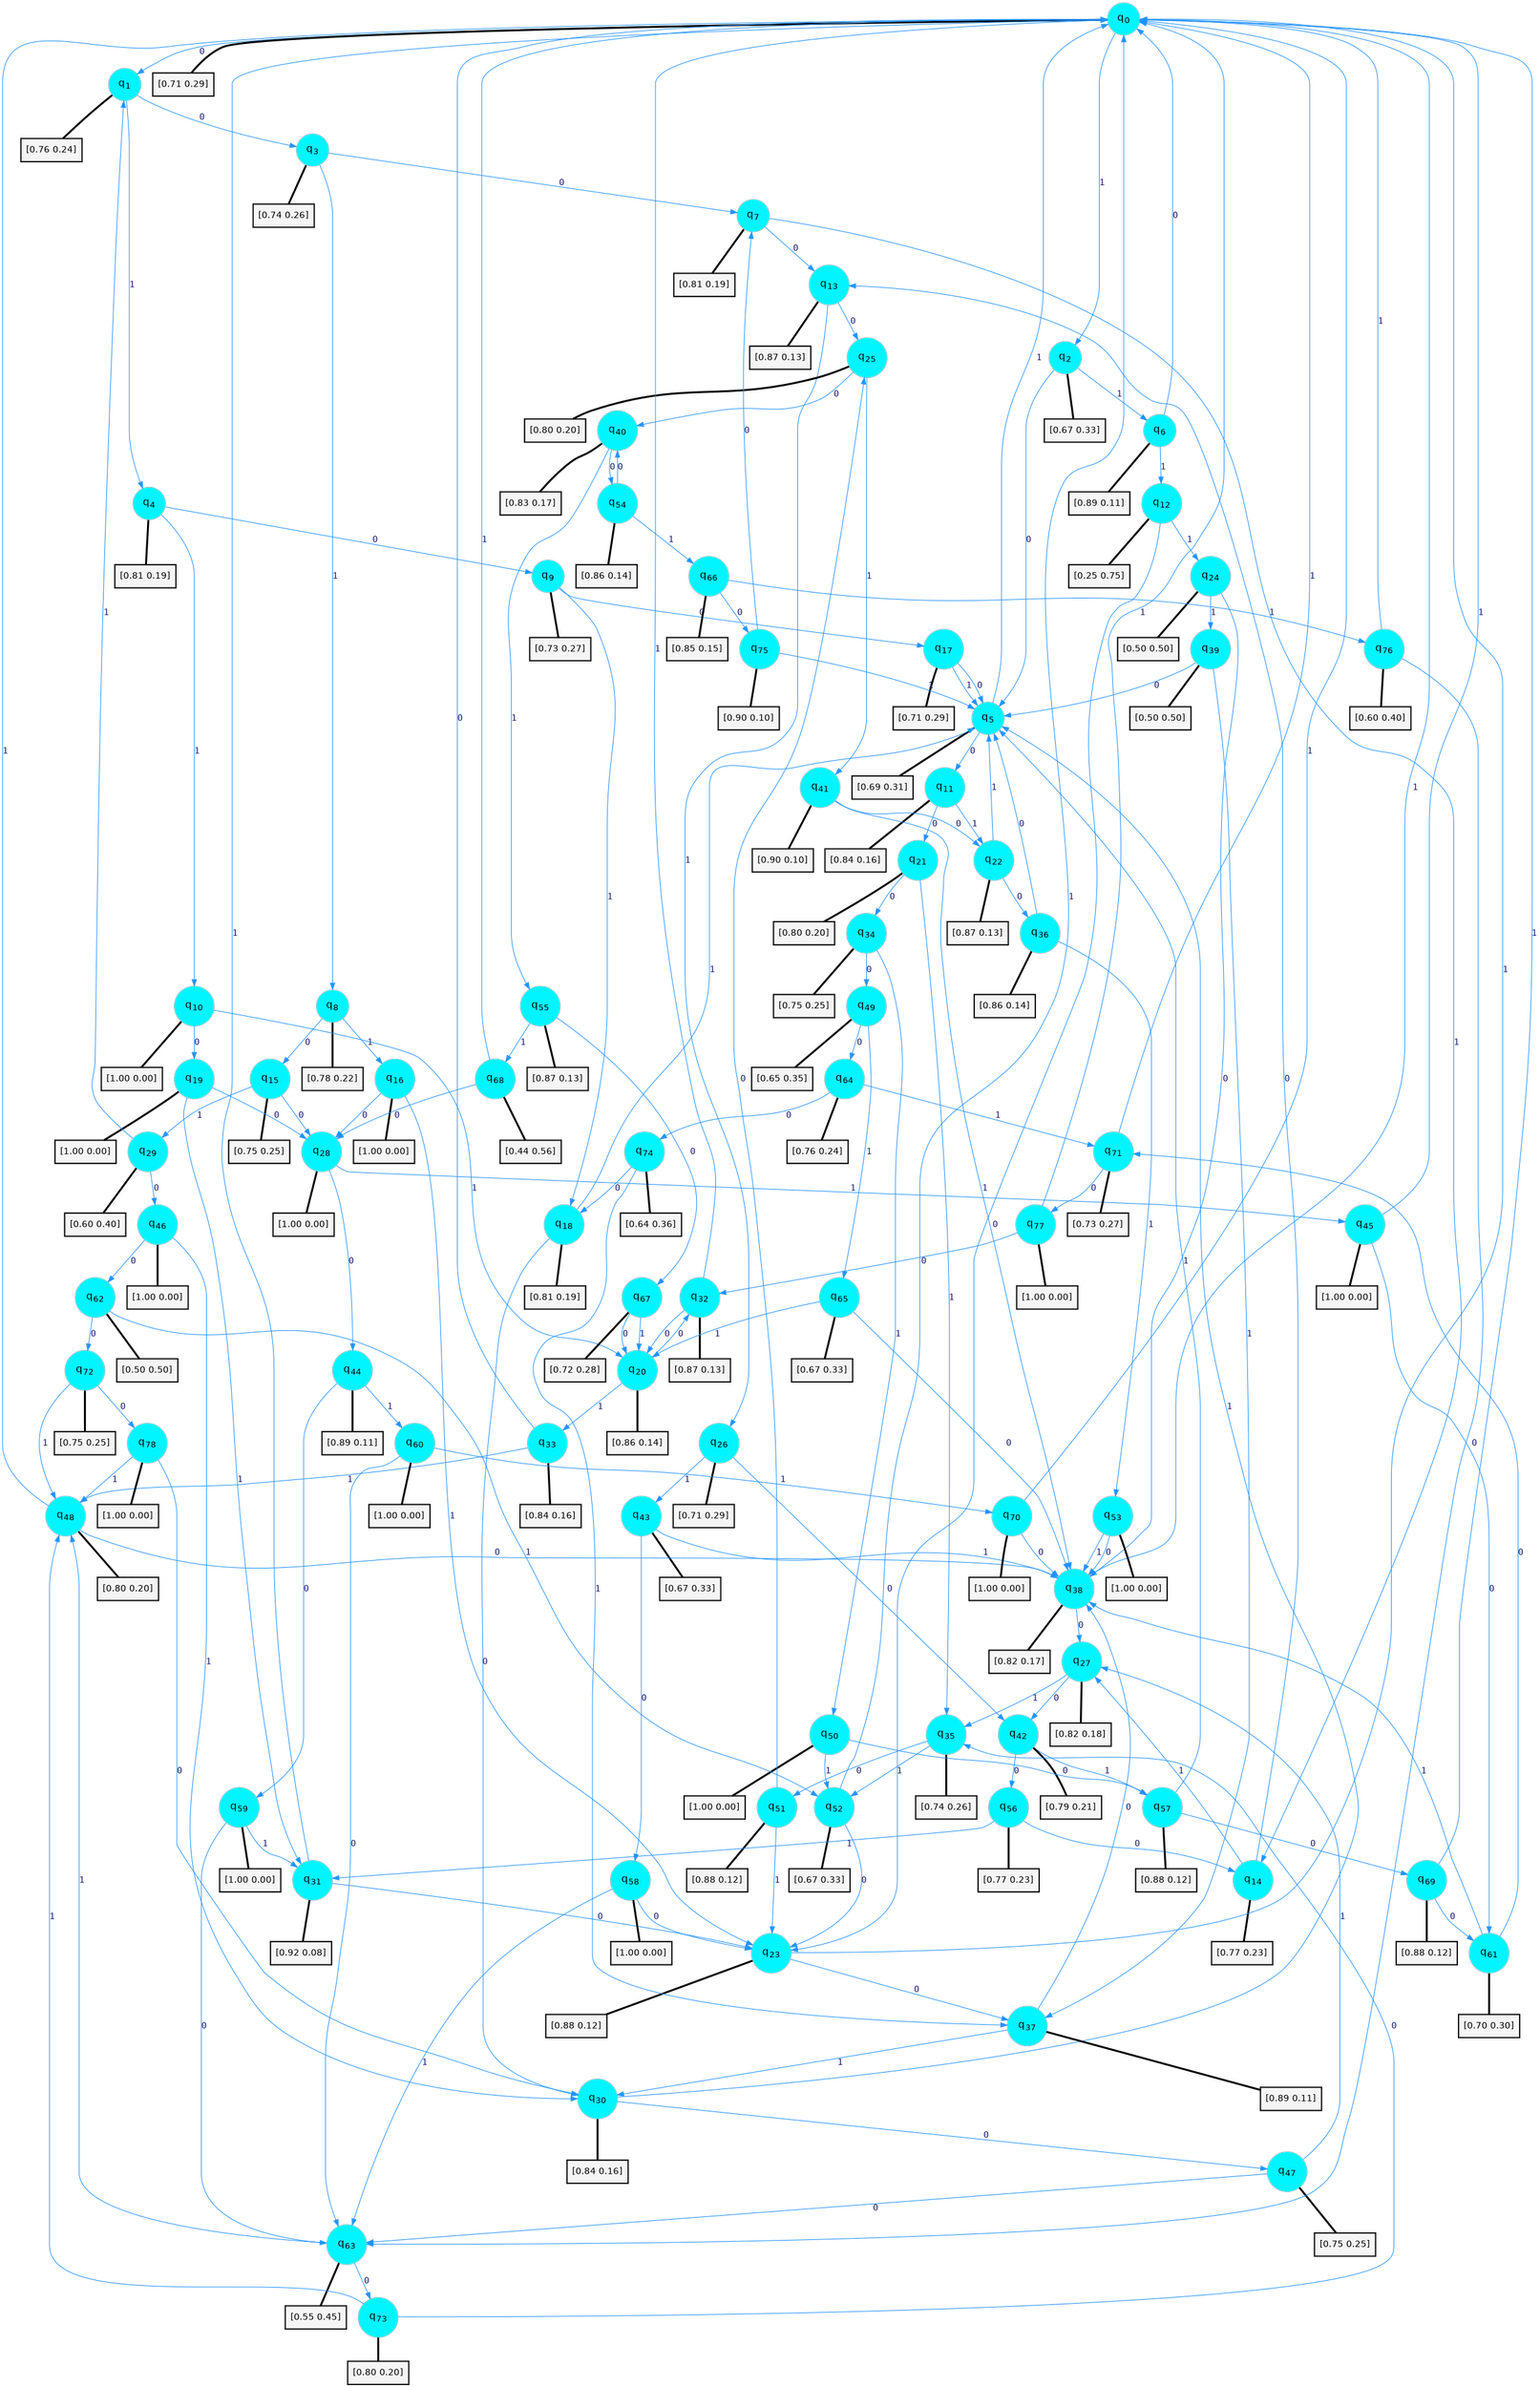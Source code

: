 digraph G {
graph [
bgcolor=transparent, dpi=300, rankdir=TD, size="40,25"];
node [
color=gray, fillcolor=turquoise1, fontcolor=black, fontname=Helvetica, fontsize=16, fontweight=bold, shape=circle, style=filled];
edge [
arrowsize=1, color=dodgerblue1, fontcolor=midnightblue, fontname=courier, fontweight=bold, penwidth=1, style=solid, weight=20];
0[label=<q<SUB>0</SUB>>];
1[label=<q<SUB>1</SUB>>];
2[label=<q<SUB>2</SUB>>];
3[label=<q<SUB>3</SUB>>];
4[label=<q<SUB>4</SUB>>];
5[label=<q<SUB>5</SUB>>];
6[label=<q<SUB>6</SUB>>];
7[label=<q<SUB>7</SUB>>];
8[label=<q<SUB>8</SUB>>];
9[label=<q<SUB>9</SUB>>];
10[label=<q<SUB>10</SUB>>];
11[label=<q<SUB>11</SUB>>];
12[label=<q<SUB>12</SUB>>];
13[label=<q<SUB>13</SUB>>];
14[label=<q<SUB>14</SUB>>];
15[label=<q<SUB>15</SUB>>];
16[label=<q<SUB>16</SUB>>];
17[label=<q<SUB>17</SUB>>];
18[label=<q<SUB>18</SUB>>];
19[label=<q<SUB>19</SUB>>];
20[label=<q<SUB>20</SUB>>];
21[label=<q<SUB>21</SUB>>];
22[label=<q<SUB>22</SUB>>];
23[label=<q<SUB>23</SUB>>];
24[label=<q<SUB>24</SUB>>];
25[label=<q<SUB>25</SUB>>];
26[label=<q<SUB>26</SUB>>];
27[label=<q<SUB>27</SUB>>];
28[label=<q<SUB>28</SUB>>];
29[label=<q<SUB>29</SUB>>];
30[label=<q<SUB>30</SUB>>];
31[label=<q<SUB>31</SUB>>];
32[label=<q<SUB>32</SUB>>];
33[label=<q<SUB>33</SUB>>];
34[label=<q<SUB>34</SUB>>];
35[label=<q<SUB>35</SUB>>];
36[label=<q<SUB>36</SUB>>];
37[label=<q<SUB>37</SUB>>];
38[label=<q<SUB>38</SUB>>];
39[label=<q<SUB>39</SUB>>];
40[label=<q<SUB>40</SUB>>];
41[label=<q<SUB>41</SUB>>];
42[label=<q<SUB>42</SUB>>];
43[label=<q<SUB>43</SUB>>];
44[label=<q<SUB>44</SUB>>];
45[label=<q<SUB>45</SUB>>];
46[label=<q<SUB>46</SUB>>];
47[label=<q<SUB>47</SUB>>];
48[label=<q<SUB>48</SUB>>];
49[label=<q<SUB>49</SUB>>];
50[label=<q<SUB>50</SUB>>];
51[label=<q<SUB>51</SUB>>];
52[label=<q<SUB>52</SUB>>];
53[label=<q<SUB>53</SUB>>];
54[label=<q<SUB>54</SUB>>];
55[label=<q<SUB>55</SUB>>];
56[label=<q<SUB>56</SUB>>];
57[label=<q<SUB>57</SUB>>];
58[label=<q<SUB>58</SUB>>];
59[label=<q<SUB>59</SUB>>];
60[label=<q<SUB>60</SUB>>];
61[label=<q<SUB>61</SUB>>];
62[label=<q<SUB>62</SUB>>];
63[label=<q<SUB>63</SUB>>];
64[label=<q<SUB>64</SUB>>];
65[label=<q<SUB>65</SUB>>];
66[label=<q<SUB>66</SUB>>];
67[label=<q<SUB>67</SUB>>];
68[label=<q<SUB>68</SUB>>];
69[label=<q<SUB>69</SUB>>];
70[label=<q<SUB>70</SUB>>];
71[label=<q<SUB>71</SUB>>];
72[label=<q<SUB>72</SUB>>];
73[label=<q<SUB>73</SUB>>];
74[label=<q<SUB>74</SUB>>];
75[label=<q<SUB>75</SUB>>];
76[label=<q<SUB>76</SUB>>];
77[label=<q<SUB>77</SUB>>];
78[label=<q<SUB>78</SUB>>];
79[label="[0.71 0.29]", shape=box,fontcolor=black, fontname=Helvetica, fontsize=14, penwidth=2, fillcolor=whitesmoke,color=black];
80[label="[0.76 0.24]", shape=box,fontcolor=black, fontname=Helvetica, fontsize=14, penwidth=2, fillcolor=whitesmoke,color=black];
81[label="[0.67 0.33]", shape=box,fontcolor=black, fontname=Helvetica, fontsize=14, penwidth=2, fillcolor=whitesmoke,color=black];
82[label="[0.74 0.26]", shape=box,fontcolor=black, fontname=Helvetica, fontsize=14, penwidth=2, fillcolor=whitesmoke,color=black];
83[label="[0.81 0.19]", shape=box,fontcolor=black, fontname=Helvetica, fontsize=14, penwidth=2, fillcolor=whitesmoke,color=black];
84[label="[0.69 0.31]", shape=box,fontcolor=black, fontname=Helvetica, fontsize=14, penwidth=2, fillcolor=whitesmoke,color=black];
85[label="[0.89 0.11]", shape=box,fontcolor=black, fontname=Helvetica, fontsize=14, penwidth=2, fillcolor=whitesmoke,color=black];
86[label="[0.81 0.19]", shape=box,fontcolor=black, fontname=Helvetica, fontsize=14, penwidth=2, fillcolor=whitesmoke,color=black];
87[label="[0.78 0.22]", shape=box,fontcolor=black, fontname=Helvetica, fontsize=14, penwidth=2, fillcolor=whitesmoke,color=black];
88[label="[0.73 0.27]", shape=box,fontcolor=black, fontname=Helvetica, fontsize=14, penwidth=2, fillcolor=whitesmoke,color=black];
89[label="[1.00 0.00]", shape=box,fontcolor=black, fontname=Helvetica, fontsize=14, penwidth=2, fillcolor=whitesmoke,color=black];
90[label="[0.84 0.16]", shape=box,fontcolor=black, fontname=Helvetica, fontsize=14, penwidth=2, fillcolor=whitesmoke,color=black];
91[label="[0.25 0.75]", shape=box,fontcolor=black, fontname=Helvetica, fontsize=14, penwidth=2, fillcolor=whitesmoke,color=black];
92[label="[0.87 0.13]", shape=box,fontcolor=black, fontname=Helvetica, fontsize=14, penwidth=2, fillcolor=whitesmoke,color=black];
93[label="[0.77 0.23]", shape=box,fontcolor=black, fontname=Helvetica, fontsize=14, penwidth=2, fillcolor=whitesmoke,color=black];
94[label="[0.75 0.25]", shape=box,fontcolor=black, fontname=Helvetica, fontsize=14, penwidth=2, fillcolor=whitesmoke,color=black];
95[label="[1.00 0.00]", shape=box,fontcolor=black, fontname=Helvetica, fontsize=14, penwidth=2, fillcolor=whitesmoke,color=black];
96[label="[0.71 0.29]", shape=box,fontcolor=black, fontname=Helvetica, fontsize=14, penwidth=2, fillcolor=whitesmoke,color=black];
97[label="[0.81 0.19]", shape=box,fontcolor=black, fontname=Helvetica, fontsize=14, penwidth=2, fillcolor=whitesmoke,color=black];
98[label="[1.00 0.00]", shape=box,fontcolor=black, fontname=Helvetica, fontsize=14, penwidth=2, fillcolor=whitesmoke,color=black];
99[label="[0.86 0.14]", shape=box,fontcolor=black, fontname=Helvetica, fontsize=14, penwidth=2, fillcolor=whitesmoke,color=black];
100[label="[0.80 0.20]", shape=box,fontcolor=black, fontname=Helvetica, fontsize=14, penwidth=2, fillcolor=whitesmoke,color=black];
101[label="[0.87 0.13]", shape=box,fontcolor=black, fontname=Helvetica, fontsize=14, penwidth=2, fillcolor=whitesmoke,color=black];
102[label="[0.88 0.12]", shape=box,fontcolor=black, fontname=Helvetica, fontsize=14, penwidth=2, fillcolor=whitesmoke,color=black];
103[label="[0.50 0.50]", shape=box,fontcolor=black, fontname=Helvetica, fontsize=14, penwidth=2, fillcolor=whitesmoke,color=black];
104[label="[0.80 0.20]", shape=box,fontcolor=black, fontname=Helvetica, fontsize=14, penwidth=2, fillcolor=whitesmoke,color=black];
105[label="[0.71 0.29]", shape=box,fontcolor=black, fontname=Helvetica, fontsize=14, penwidth=2, fillcolor=whitesmoke,color=black];
106[label="[0.82 0.18]", shape=box,fontcolor=black, fontname=Helvetica, fontsize=14, penwidth=2, fillcolor=whitesmoke,color=black];
107[label="[1.00 0.00]", shape=box,fontcolor=black, fontname=Helvetica, fontsize=14, penwidth=2, fillcolor=whitesmoke,color=black];
108[label="[0.60 0.40]", shape=box,fontcolor=black, fontname=Helvetica, fontsize=14, penwidth=2, fillcolor=whitesmoke,color=black];
109[label="[0.84 0.16]", shape=box,fontcolor=black, fontname=Helvetica, fontsize=14, penwidth=2, fillcolor=whitesmoke,color=black];
110[label="[0.92 0.08]", shape=box,fontcolor=black, fontname=Helvetica, fontsize=14, penwidth=2, fillcolor=whitesmoke,color=black];
111[label="[0.87 0.13]", shape=box,fontcolor=black, fontname=Helvetica, fontsize=14, penwidth=2, fillcolor=whitesmoke,color=black];
112[label="[0.84 0.16]", shape=box,fontcolor=black, fontname=Helvetica, fontsize=14, penwidth=2, fillcolor=whitesmoke,color=black];
113[label="[0.75 0.25]", shape=box,fontcolor=black, fontname=Helvetica, fontsize=14, penwidth=2, fillcolor=whitesmoke,color=black];
114[label="[0.74 0.26]", shape=box,fontcolor=black, fontname=Helvetica, fontsize=14, penwidth=2, fillcolor=whitesmoke,color=black];
115[label="[0.86 0.14]", shape=box,fontcolor=black, fontname=Helvetica, fontsize=14, penwidth=2, fillcolor=whitesmoke,color=black];
116[label="[0.89 0.11]", shape=box,fontcolor=black, fontname=Helvetica, fontsize=14, penwidth=2, fillcolor=whitesmoke,color=black];
117[label="[0.82 0.17]", shape=box,fontcolor=black, fontname=Helvetica, fontsize=14, penwidth=2, fillcolor=whitesmoke,color=black];
118[label="[0.50 0.50]", shape=box,fontcolor=black, fontname=Helvetica, fontsize=14, penwidth=2, fillcolor=whitesmoke,color=black];
119[label="[0.83 0.17]", shape=box,fontcolor=black, fontname=Helvetica, fontsize=14, penwidth=2, fillcolor=whitesmoke,color=black];
120[label="[0.90 0.10]", shape=box,fontcolor=black, fontname=Helvetica, fontsize=14, penwidth=2, fillcolor=whitesmoke,color=black];
121[label="[0.79 0.21]", shape=box,fontcolor=black, fontname=Helvetica, fontsize=14, penwidth=2, fillcolor=whitesmoke,color=black];
122[label="[0.67 0.33]", shape=box,fontcolor=black, fontname=Helvetica, fontsize=14, penwidth=2, fillcolor=whitesmoke,color=black];
123[label="[0.89 0.11]", shape=box,fontcolor=black, fontname=Helvetica, fontsize=14, penwidth=2, fillcolor=whitesmoke,color=black];
124[label="[1.00 0.00]", shape=box,fontcolor=black, fontname=Helvetica, fontsize=14, penwidth=2, fillcolor=whitesmoke,color=black];
125[label="[1.00 0.00]", shape=box,fontcolor=black, fontname=Helvetica, fontsize=14, penwidth=2, fillcolor=whitesmoke,color=black];
126[label="[0.75 0.25]", shape=box,fontcolor=black, fontname=Helvetica, fontsize=14, penwidth=2, fillcolor=whitesmoke,color=black];
127[label="[0.80 0.20]", shape=box,fontcolor=black, fontname=Helvetica, fontsize=14, penwidth=2, fillcolor=whitesmoke,color=black];
128[label="[0.65 0.35]", shape=box,fontcolor=black, fontname=Helvetica, fontsize=14, penwidth=2, fillcolor=whitesmoke,color=black];
129[label="[1.00 0.00]", shape=box,fontcolor=black, fontname=Helvetica, fontsize=14, penwidth=2, fillcolor=whitesmoke,color=black];
130[label="[0.88 0.12]", shape=box,fontcolor=black, fontname=Helvetica, fontsize=14, penwidth=2, fillcolor=whitesmoke,color=black];
131[label="[0.67 0.33]", shape=box,fontcolor=black, fontname=Helvetica, fontsize=14, penwidth=2, fillcolor=whitesmoke,color=black];
132[label="[1.00 0.00]", shape=box,fontcolor=black, fontname=Helvetica, fontsize=14, penwidth=2, fillcolor=whitesmoke,color=black];
133[label="[0.86 0.14]", shape=box,fontcolor=black, fontname=Helvetica, fontsize=14, penwidth=2, fillcolor=whitesmoke,color=black];
134[label="[0.87 0.13]", shape=box,fontcolor=black, fontname=Helvetica, fontsize=14, penwidth=2, fillcolor=whitesmoke,color=black];
135[label="[0.77 0.23]", shape=box,fontcolor=black, fontname=Helvetica, fontsize=14, penwidth=2, fillcolor=whitesmoke,color=black];
136[label="[0.88 0.12]", shape=box,fontcolor=black, fontname=Helvetica, fontsize=14, penwidth=2, fillcolor=whitesmoke,color=black];
137[label="[1.00 0.00]", shape=box,fontcolor=black, fontname=Helvetica, fontsize=14, penwidth=2, fillcolor=whitesmoke,color=black];
138[label="[1.00 0.00]", shape=box,fontcolor=black, fontname=Helvetica, fontsize=14, penwidth=2, fillcolor=whitesmoke,color=black];
139[label="[1.00 0.00]", shape=box,fontcolor=black, fontname=Helvetica, fontsize=14, penwidth=2, fillcolor=whitesmoke,color=black];
140[label="[0.70 0.30]", shape=box,fontcolor=black, fontname=Helvetica, fontsize=14, penwidth=2, fillcolor=whitesmoke,color=black];
141[label="[0.50 0.50]", shape=box,fontcolor=black, fontname=Helvetica, fontsize=14, penwidth=2, fillcolor=whitesmoke,color=black];
142[label="[0.55 0.45]", shape=box,fontcolor=black, fontname=Helvetica, fontsize=14, penwidth=2, fillcolor=whitesmoke,color=black];
143[label="[0.76 0.24]", shape=box,fontcolor=black, fontname=Helvetica, fontsize=14, penwidth=2, fillcolor=whitesmoke,color=black];
144[label="[0.67 0.33]", shape=box,fontcolor=black, fontname=Helvetica, fontsize=14, penwidth=2, fillcolor=whitesmoke,color=black];
145[label="[0.85 0.15]", shape=box,fontcolor=black, fontname=Helvetica, fontsize=14, penwidth=2, fillcolor=whitesmoke,color=black];
146[label="[0.72 0.28]", shape=box,fontcolor=black, fontname=Helvetica, fontsize=14, penwidth=2, fillcolor=whitesmoke,color=black];
147[label="[0.44 0.56]", shape=box,fontcolor=black, fontname=Helvetica, fontsize=14, penwidth=2, fillcolor=whitesmoke,color=black];
148[label="[0.88 0.12]", shape=box,fontcolor=black, fontname=Helvetica, fontsize=14, penwidth=2, fillcolor=whitesmoke,color=black];
149[label="[1.00 0.00]", shape=box,fontcolor=black, fontname=Helvetica, fontsize=14, penwidth=2, fillcolor=whitesmoke,color=black];
150[label="[0.73 0.27]", shape=box,fontcolor=black, fontname=Helvetica, fontsize=14, penwidth=2, fillcolor=whitesmoke,color=black];
151[label="[0.75 0.25]", shape=box,fontcolor=black, fontname=Helvetica, fontsize=14, penwidth=2, fillcolor=whitesmoke,color=black];
152[label="[0.80 0.20]", shape=box,fontcolor=black, fontname=Helvetica, fontsize=14, penwidth=2, fillcolor=whitesmoke,color=black];
153[label="[0.64 0.36]", shape=box,fontcolor=black, fontname=Helvetica, fontsize=14, penwidth=2, fillcolor=whitesmoke,color=black];
154[label="[0.90 0.10]", shape=box,fontcolor=black, fontname=Helvetica, fontsize=14, penwidth=2, fillcolor=whitesmoke,color=black];
155[label="[0.60 0.40]", shape=box,fontcolor=black, fontname=Helvetica, fontsize=14, penwidth=2, fillcolor=whitesmoke,color=black];
156[label="[1.00 0.00]", shape=box,fontcolor=black, fontname=Helvetica, fontsize=14, penwidth=2, fillcolor=whitesmoke,color=black];
157[label="[1.00 0.00]", shape=box,fontcolor=black, fontname=Helvetica, fontsize=14, penwidth=2, fillcolor=whitesmoke,color=black];
0->1 [label=0];
0->2 [label=1];
0->79 [arrowhead=none, penwidth=3,color=black];
1->3 [label=0];
1->4 [label=1];
1->80 [arrowhead=none, penwidth=3,color=black];
2->5 [label=0];
2->6 [label=1];
2->81 [arrowhead=none, penwidth=3,color=black];
3->7 [label=0];
3->8 [label=1];
3->82 [arrowhead=none, penwidth=3,color=black];
4->9 [label=0];
4->10 [label=1];
4->83 [arrowhead=none, penwidth=3,color=black];
5->11 [label=0];
5->0 [label=1];
5->84 [arrowhead=none, penwidth=3,color=black];
6->0 [label=0];
6->12 [label=1];
6->85 [arrowhead=none, penwidth=3,color=black];
7->13 [label=0];
7->14 [label=1];
7->86 [arrowhead=none, penwidth=3,color=black];
8->15 [label=0];
8->16 [label=1];
8->87 [arrowhead=none, penwidth=3,color=black];
9->17 [label=0];
9->18 [label=1];
9->88 [arrowhead=none, penwidth=3,color=black];
10->19 [label=0];
10->20 [label=1];
10->89 [arrowhead=none, penwidth=3,color=black];
11->21 [label=0];
11->22 [label=1];
11->90 [arrowhead=none, penwidth=3,color=black];
12->23 [label=0];
12->24 [label=1];
12->91 [arrowhead=none, penwidth=3,color=black];
13->25 [label=0];
13->26 [label=1];
13->92 [arrowhead=none, penwidth=3,color=black];
14->13 [label=0];
14->27 [label=1];
14->93 [arrowhead=none, penwidth=3,color=black];
15->28 [label=0];
15->29 [label=1];
15->94 [arrowhead=none, penwidth=3,color=black];
16->28 [label=0];
16->23 [label=1];
16->95 [arrowhead=none, penwidth=3,color=black];
17->5 [label=0];
17->5 [label=1];
17->96 [arrowhead=none, penwidth=3,color=black];
18->30 [label=0];
18->5 [label=1];
18->97 [arrowhead=none, penwidth=3,color=black];
19->28 [label=0];
19->31 [label=1];
19->98 [arrowhead=none, penwidth=3,color=black];
20->32 [label=0];
20->33 [label=1];
20->99 [arrowhead=none, penwidth=3,color=black];
21->34 [label=0];
21->35 [label=1];
21->100 [arrowhead=none, penwidth=3,color=black];
22->36 [label=0];
22->5 [label=1];
22->101 [arrowhead=none, penwidth=3,color=black];
23->37 [label=0];
23->0 [label=1];
23->102 [arrowhead=none, penwidth=3,color=black];
24->38 [label=0];
24->39 [label=1];
24->103 [arrowhead=none, penwidth=3,color=black];
25->40 [label=0];
25->41 [label=1];
25->104 [arrowhead=none, penwidth=3,color=black];
26->42 [label=0];
26->43 [label=1];
26->105 [arrowhead=none, penwidth=3,color=black];
27->42 [label=0];
27->35 [label=1];
27->106 [arrowhead=none, penwidth=3,color=black];
28->44 [label=0];
28->45 [label=1];
28->107 [arrowhead=none, penwidth=3,color=black];
29->46 [label=0];
29->1 [label=1];
29->108 [arrowhead=none, penwidth=3,color=black];
30->47 [label=0];
30->5 [label=1];
30->109 [arrowhead=none, penwidth=3,color=black];
31->23 [label=0];
31->0 [label=1];
31->110 [arrowhead=none, penwidth=3,color=black];
32->20 [label=0];
32->0 [label=1];
32->111 [arrowhead=none, penwidth=3,color=black];
33->0 [label=0];
33->48 [label=1];
33->112 [arrowhead=none, penwidth=3,color=black];
34->49 [label=0];
34->50 [label=1];
34->113 [arrowhead=none, penwidth=3,color=black];
35->51 [label=0];
35->52 [label=1];
35->114 [arrowhead=none, penwidth=3,color=black];
36->5 [label=0];
36->53 [label=1];
36->115 [arrowhead=none, penwidth=3,color=black];
37->38 [label=0];
37->30 [label=1];
37->116 [arrowhead=none, penwidth=3,color=black];
38->27 [label=0];
38->0 [label=1];
38->117 [arrowhead=none, penwidth=3,color=black];
39->5 [label=0];
39->37 [label=1];
39->118 [arrowhead=none, penwidth=3,color=black];
40->54 [label=0];
40->55 [label=1];
40->119 [arrowhead=none, penwidth=3,color=black];
41->22 [label=0];
41->38 [label=1];
41->120 [arrowhead=none, penwidth=3,color=black];
42->56 [label=0];
42->57 [label=1];
42->121 [arrowhead=none, penwidth=3,color=black];
43->58 [label=0];
43->38 [label=1];
43->122 [arrowhead=none, penwidth=3,color=black];
44->59 [label=0];
44->60 [label=1];
44->123 [arrowhead=none, penwidth=3,color=black];
45->61 [label=0];
45->0 [label=1];
45->124 [arrowhead=none, penwidth=3,color=black];
46->62 [label=0];
46->30 [label=1];
46->125 [arrowhead=none, penwidth=3,color=black];
47->63 [label=0];
47->27 [label=1];
47->126 [arrowhead=none, penwidth=3,color=black];
48->38 [label=0];
48->0 [label=1];
48->127 [arrowhead=none, penwidth=3,color=black];
49->64 [label=0];
49->65 [label=1];
49->128 [arrowhead=none, penwidth=3,color=black];
50->57 [label=0];
50->52 [label=1];
50->129 [arrowhead=none, penwidth=3,color=black];
51->25 [label=0];
51->23 [label=1];
51->130 [arrowhead=none, penwidth=3,color=black];
52->23 [label=0];
52->0 [label=1];
52->131 [arrowhead=none, penwidth=3,color=black];
53->38 [label=0];
53->38 [label=1];
53->132 [arrowhead=none, penwidth=3,color=black];
54->40 [label=0];
54->66 [label=1];
54->133 [arrowhead=none, penwidth=3,color=black];
55->67 [label=0];
55->68 [label=1];
55->134 [arrowhead=none, penwidth=3,color=black];
56->14 [label=0];
56->31 [label=1];
56->135 [arrowhead=none, penwidth=3,color=black];
57->69 [label=0];
57->5 [label=1];
57->136 [arrowhead=none, penwidth=3,color=black];
58->23 [label=0];
58->63 [label=1];
58->137 [arrowhead=none, penwidth=3,color=black];
59->63 [label=0];
59->31 [label=1];
59->138 [arrowhead=none, penwidth=3,color=black];
60->63 [label=0];
60->70 [label=1];
60->139 [arrowhead=none, penwidth=3,color=black];
61->71 [label=0];
61->38 [label=1];
61->140 [arrowhead=none, penwidth=3,color=black];
62->72 [label=0];
62->52 [label=1];
62->141 [arrowhead=none, penwidth=3,color=black];
63->73 [label=0];
63->48 [label=1];
63->142 [arrowhead=none, penwidth=3,color=black];
64->74 [label=0];
64->71 [label=1];
64->143 [arrowhead=none, penwidth=3,color=black];
65->38 [label=0];
65->20 [label=1];
65->144 [arrowhead=none, penwidth=3,color=black];
66->75 [label=0];
66->76 [label=1];
66->145 [arrowhead=none, penwidth=3,color=black];
67->20 [label=0];
67->20 [label=1];
67->146 [arrowhead=none, penwidth=3,color=black];
68->28 [label=0];
68->0 [label=1];
68->147 [arrowhead=none, penwidth=3,color=black];
69->61 [label=0];
69->0 [label=1];
69->148 [arrowhead=none, penwidth=3,color=black];
70->38 [label=0];
70->0 [label=1];
70->149 [arrowhead=none, penwidth=3,color=black];
71->77 [label=0];
71->0 [label=1];
71->150 [arrowhead=none, penwidth=3,color=black];
72->78 [label=0];
72->48 [label=1];
72->151 [arrowhead=none, penwidth=3,color=black];
73->35 [label=0];
73->48 [label=1];
73->152 [arrowhead=none, penwidth=3,color=black];
74->18 [label=0];
74->37 [label=1];
74->153 [arrowhead=none, penwidth=3,color=black];
75->7 [label=0];
75->5 [label=1];
75->154 [arrowhead=none, penwidth=3,color=black];
76->63 [label=0];
76->0 [label=1];
76->155 [arrowhead=none, penwidth=3,color=black];
77->32 [label=0];
77->0 [label=1];
77->156 [arrowhead=none, penwidth=3,color=black];
78->30 [label=0];
78->48 [label=1];
78->157 [arrowhead=none, penwidth=3,color=black];
}
